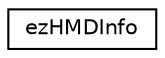 digraph "Graphical Class Hierarchy"
{
 // LATEX_PDF_SIZE
  edge [fontname="Helvetica",fontsize="10",labelfontname="Helvetica",labelfontsize="10"];
  node [fontname="Helvetica",fontsize="10",shape=record];
  rankdir="LR";
  Node0 [label="ezHMDInfo",height=0.2,width=0.4,color="black", fillcolor="white", style="filled",URL="$d5/d7b/structez_h_m_d_info.htm",tooltip=" "];
}
